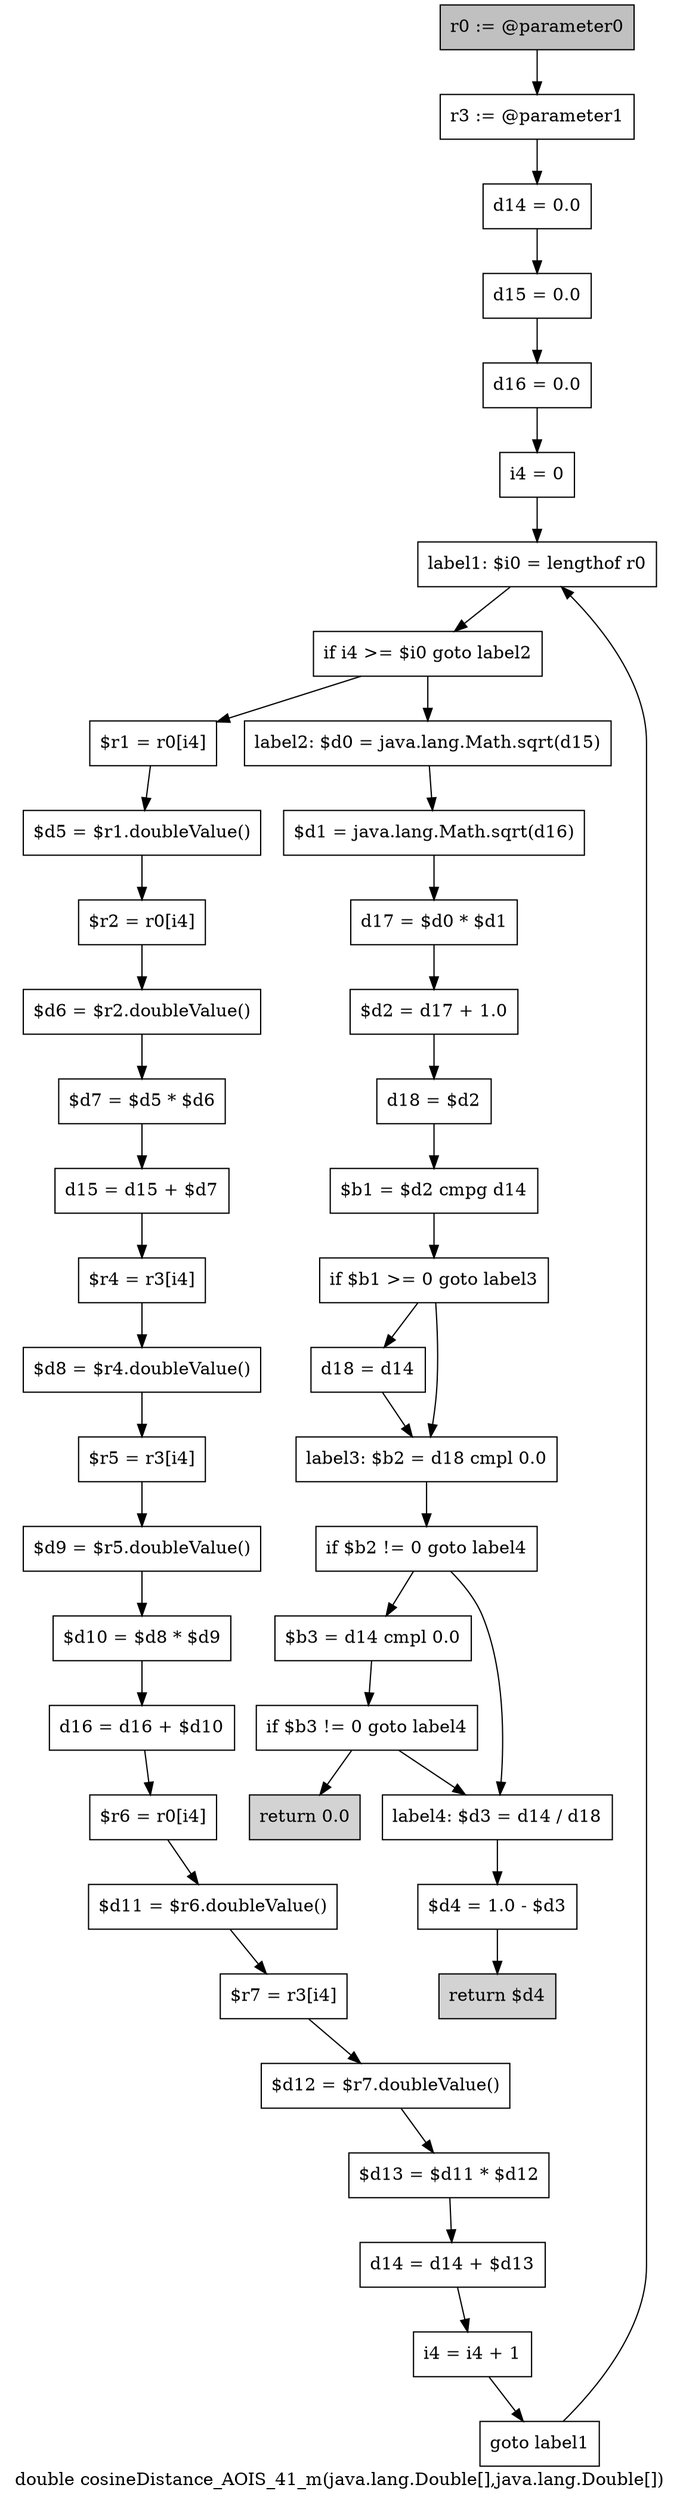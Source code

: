 digraph "double cosineDistance_AOIS_41_m(java.lang.Double[],java.lang.Double[])" {
    label="double cosineDistance_AOIS_41_m(java.lang.Double[],java.lang.Double[])";
    node [shape=box];
    "0" [style=filled,fillcolor=gray,label="r0 := @parameter0",];
    "1" [label="r3 := @parameter1",];
    "0"->"1";
    "2" [label="d14 = 0.0",];
    "1"->"2";
    "3" [label="d15 = 0.0",];
    "2"->"3";
    "4" [label="d16 = 0.0",];
    "3"->"4";
    "5" [label="i4 = 0",];
    "4"->"5";
    "6" [label="label1: $i0 = lengthof r0",];
    "5"->"6";
    "7" [label="if i4 >= $i0 goto label2",];
    "6"->"7";
    "8" [label="$r1 = r0[i4]",];
    "7"->"8";
    "28" [label="label2: $d0 = java.lang.Math.sqrt(d15)",];
    "7"->"28";
    "9" [label="$d5 = $r1.doubleValue()",];
    "8"->"9";
    "10" [label="$r2 = r0[i4]",];
    "9"->"10";
    "11" [label="$d6 = $r2.doubleValue()",];
    "10"->"11";
    "12" [label="$d7 = $d5 * $d6",];
    "11"->"12";
    "13" [label="d15 = d15 + $d7",];
    "12"->"13";
    "14" [label="$r4 = r3[i4]",];
    "13"->"14";
    "15" [label="$d8 = $r4.doubleValue()",];
    "14"->"15";
    "16" [label="$r5 = r3[i4]",];
    "15"->"16";
    "17" [label="$d9 = $r5.doubleValue()",];
    "16"->"17";
    "18" [label="$d10 = $d8 * $d9",];
    "17"->"18";
    "19" [label="d16 = d16 + $d10",];
    "18"->"19";
    "20" [label="$r6 = r0[i4]",];
    "19"->"20";
    "21" [label="$d11 = $r6.doubleValue()",];
    "20"->"21";
    "22" [label="$r7 = r3[i4]",];
    "21"->"22";
    "23" [label="$d12 = $r7.doubleValue()",];
    "22"->"23";
    "24" [label="$d13 = $d11 * $d12",];
    "23"->"24";
    "25" [label="d14 = d14 + $d13",];
    "24"->"25";
    "26" [label="i4 = i4 + 1",];
    "25"->"26";
    "27" [label="goto label1",];
    "26"->"27";
    "27"->"6";
    "29" [label="$d1 = java.lang.Math.sqrt(d16)",];
    "28"->"29";
    "30" [label="d17 = $d0 * $d1",];
    "29"->"30";
    "31" [label="$d2 = d17 + 1.0",];
    "30"->"31";
    "32" [label="d18 = $d2",];
    "31"->"32";
    "33" [label="$b1 = $d2 cmpg d14",];
    "32"->"33";
    "34" [label="if $b1 >= 0 goto label3",];
    "33"->"34";
    "35" [label="d18 = d14",];
    "34"->"35";
    "36" [label="label3: $b2 = d18 cmpl 0.0",];
    "34"->"36";
    "35"->"36";
    "37" [label="if $b2 != 0 goto label4",];
    "36"->"37";
    "38" [label="$b3 = d14 cmpl 0.0",];
    "37"->"38";
    "41" [label="label4: $d3 = d14 / d18",];
    "37"->"41";
    "39" [label="if $b3 != 0 goto label4",];
    "38"->"39";
    "40" [style=filled,fillcolor=lightgray,label="return 0.0",];
    "39"->"40";
    "39"->"41";
    "42" [label="$d4 = 1.0 - $d3",];
    "41"->"42";
    "43" [style=filled,fillcolor=lightgray,label="return $d4",];
    "42"->"43";
}
